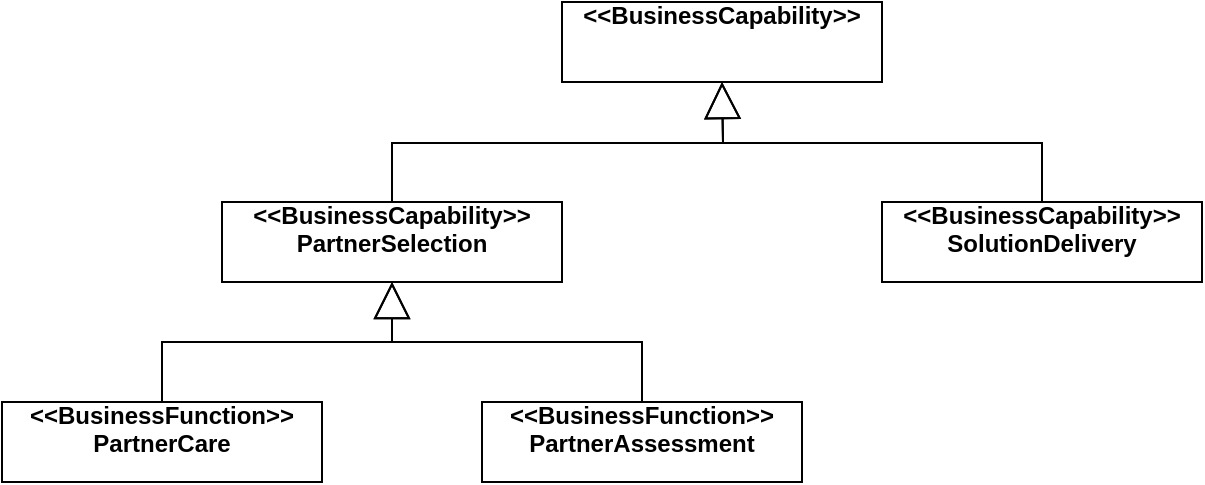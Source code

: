 <mxfile version="20.2.7" type="device"><diagram id="qFd14dR1RQvBIKcyOptI" name="Seite-1"><mxGraphModel dx="946" dy="551" grid="1" gridSize="10" guides="1" tooltips="1" connect="1" arrows="1" fold="1" page="1" pageScale="1" pageWidth="1169" pageHeight="827" math="0" shadow="0"><root><mxCell id="0"/><mxCell id="1" parent="0"/><mxCell id="zzSixG_nn9vWyCbl7W88-14" value="&lt;&lt;BusinessCapability&gt;&gt;&#10;SolutionDelivery" style="verticalAlign=top;align=center;overflow=fill;fontSize=12;fontFamily=Helvetica;fontStyle=1;" vertex="1" parent="1"><mxGeometry x="480" y="180" width="160" height="40" as="geometry"/></mxCell><mxCell id="zzSixG_nn9vWyCbl7W88-15" value="&lt;&lt;BusinessCapability&gt;&gt;&#10;PartnerSelection" style="verticalAlign=top;align=center;overflow=fill;fontSize=12;fontFamily=Helvetica;fontStyle=1;" vertex="1" parent="1"><mxGeometry x="150" y="180" width="170" height="40" as="geometry"/></mxCell><mxCell id="zzSixG_nn9vWyCbl7W88-17" value="" style="endArrow=block;endSize=16;endFill=0;rounded=0;entryX=0.5;entryY=1;entryDx=0;entryDy=0;exitX=0.5;exitY=0;exitDx=0;exitDy=0;strokeColor=default;edgeStyle=orthogonalEdgeStyle;" edge="1" parent="1" source="zzSixG_nn9vWyCbl7W88-14"><mxGeometry width="160" relative="1" as="geometry"><mxPoint x="380" y="290" as="sourcePoint"/><mxPoint x="400" y="120" as="targetPoint"/></mxGeometry></mxCell><mxCell id="zzSixG_nn9vWyCbl7W88-18" value="" style="endArrow=block;endSize=16;endFill=0;rounded=0;exitX=0.5;exitY=0;exitDx=0;exitDy=0;strokeColor=default;edgeStyle=orthogonalEdgeStyle;" edge="1" parent="1" source="zzSixG_nn9vWyCbl7W88-15"><mxGeometry width="160" relative="1" as="geometry"><mxPoint x="390" y="200" as="sourcePoint"/><mxPoint x="400" y="120" as="targetPoint"/></mxGeometry></mxCell><mxCell id="zzSixG_nn9vWyCbl7W88-19" value="&lt;&lt;BusinessFunction&gt;&gt;&#10;PartnerAssessment" style="verticalAlign=top;align=center;overflow=fill;fontSize=12;fontFamily=Helvetica;fontStyle=1;" vertex="1" parent="1"><mxGeometry x="280" y="280" width="160" height="40" as="geometry"/></mxCell><mxCell id="zzSixG_nn9vWyCbl7W88-20" value="&lt;&lt;BusinessFunction&gt;&gt;&#10;PartnerCare" style="verticalAlign=top;align=center;overflow=fill;fontSize=12;fontFamily=Helvetica;fontStyle=1;" vertex="1" parent="1"><mxGeometry x="40" y="280" width="160" height="40" as="geometry"/></mxCell><mxCell id="zzSixG_nn9vWyCbl7W88-21" value="" style="endArrow=block;endSize=16;endFill=0;rounded=0;exitX=0.5;exitY=0;exitDx=0;exitDy=0;entryX=0.5;entryY=1;entryDx=0;entryDy=0;strokeColor=default;edgeStyle=orthogonalEdgeStyle;" edge="1" parent="1" source="zzSixG_nn9vWyCbl7W88-20" target="zzSixG_nn9vWyCbl7W88-15"><mxGeometry width="160" relative="1" as="geometry"><mxPoint x="245" y="190" as="sourcePoint"/><mxPoint x="410" y="130" as="targetPoint"/></mxGeometry></mxCell><mxCell id="zzSixG_nn9vWyCbl7W88-22" value="" style="endArrow=block;endSize=16;endFill=0;rounded=0;exitX=0.5;exitY=0;exitDx=0;exitDy=0;entryX=0.5;entryY=1;entryDx=0;entryDy=0;strokeColor=default;edgeStyle=orthogonalEdgeStyle;" edge="1" parent="1" source="zzSixG_nn9vWyCbl7W88-19" target="zzSixG_nn9vWyCbl7W88-15"><mxGeometry width="160" relative="1" as="geometry"><mxPoint x="255" y="200" as="sourcePoint"/><mxPoint x="420" y="140" as="targetPoint"/></mxGeometry></mxCell><mxCell id="zzSixG_nn9vWyCbl7W88-23" value="&lt;&lt;BusinessCapability&gt;&gt;&#10;" style="verticalAlign=top;align=center;overflow=fill;fontSize=12;fontFamily=Helvetica;fontStyle=1;" vertex="1" parent="1"><mxGeometry x="320" y="80" width="160" height="40" as="geometry"/></mxCell></root></mxGraphModel></diagram></mxfile>